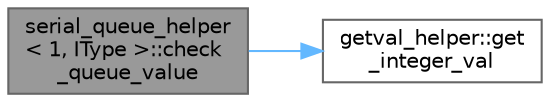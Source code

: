digraph "serial_queue_helper&lt; 1, IType &gt;::check_queue_value"
{
 // LATEX_PDF_SIZE
  bgcolor="transparent";
  edge [fontname=Helvetica,fontsize=10,labelfontname=Helvetica,labelfontsize=10];
  node [fontname=Helvetica,fontsize=10,shape=box,height=0.2,width=0.4];
  rankdir="LR";
  Node1 [id="Node000001",label="serial_queue_helper\l\< 1, IType \>::check\l_queue_value",height=0.2,width=0.4,color="gray40", fillcolor="grey60", style="filled", fontcolor="black",tooltip=" "];
  Node1 -> Node2 [id="edge1_Node000001_Node000002",color="steelblue1",style="solid",tooltip=" "];
  Node2 [id="Node000002",label="getval_helper::get\l_integer_val",height=0.2,width=0.4,color="grey40", fillcolor="white", style="filled",URL="$structgetval__helper.html#a59cf9a3b735bf16002569ce2a4e1f614",tooltip=" "];
}
